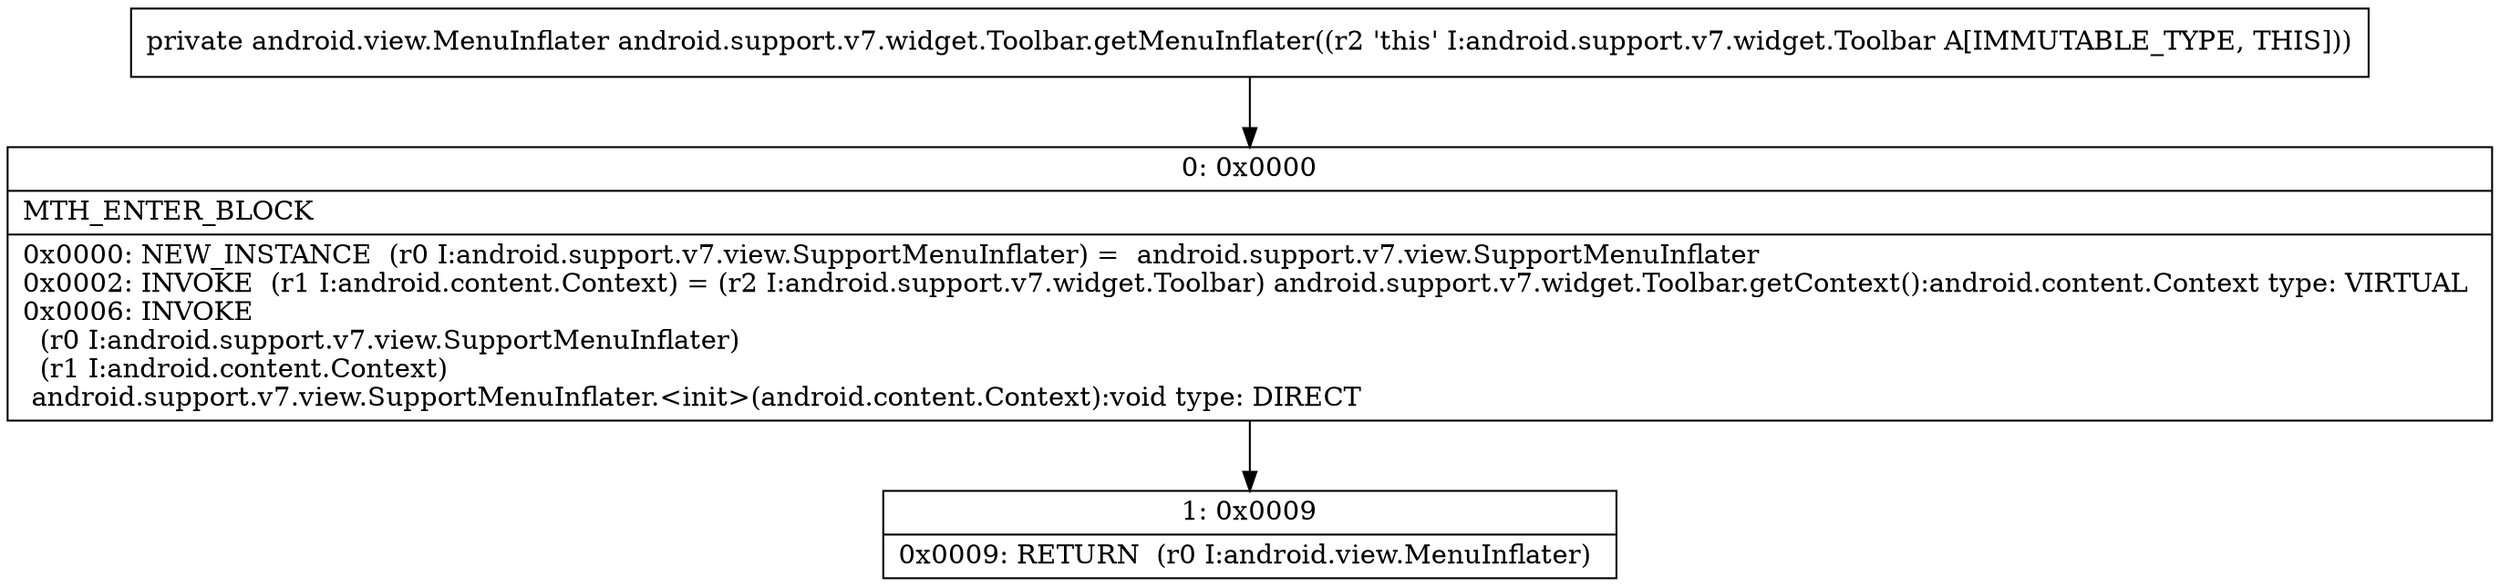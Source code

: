 digraph "CFG forandroid.support.v7.widget.Toolbar.getMenuInflater()Landroid\/view\/MenuInflater;" {
Node_0 [shape=record,label="{0\:\ 0x0000|MTH_ENTER_BLOCK\l|0x0000: NEW_INSTANCE  (r0 I:android.support.v7.view.SupportMenuInflater) =  android.support.v7.view.SupportMenuInflater \l0x0002: INVOKE  (r1 I:android.content.Context) = (r2 I:android.support.v7.widget.Toolbar) android.support.v7.widget.Toolbar.getContext():android.content.Context type: VIRTUAL \l0x0006: INVOKE  \l  (r0 I:android.support.v7.view.SupportMenuInflater)\l  (r1 I:android.content.Context)\l android.support.v7.view.SupportMenuInflater.\<init\>(android.content.Context):void type: DIRECT \l}"];
Node_1 [shape=record,label="{1\:\ 0x0009|0x0009: RETURN  (r0 I:android.view.MenuInflater) \l}"];
MethodNode[shape=record,label="{private android.view.MenuInflater android.support.v7.widget.Toolbar.getMenuInflater((r2 'this' I:android.support.v7.widget.Toolbar A[IMMUTABLE_TYPE, THIS])) }"];
MethodNode -> Node_0;
Node_0 -> Node_1;
}

